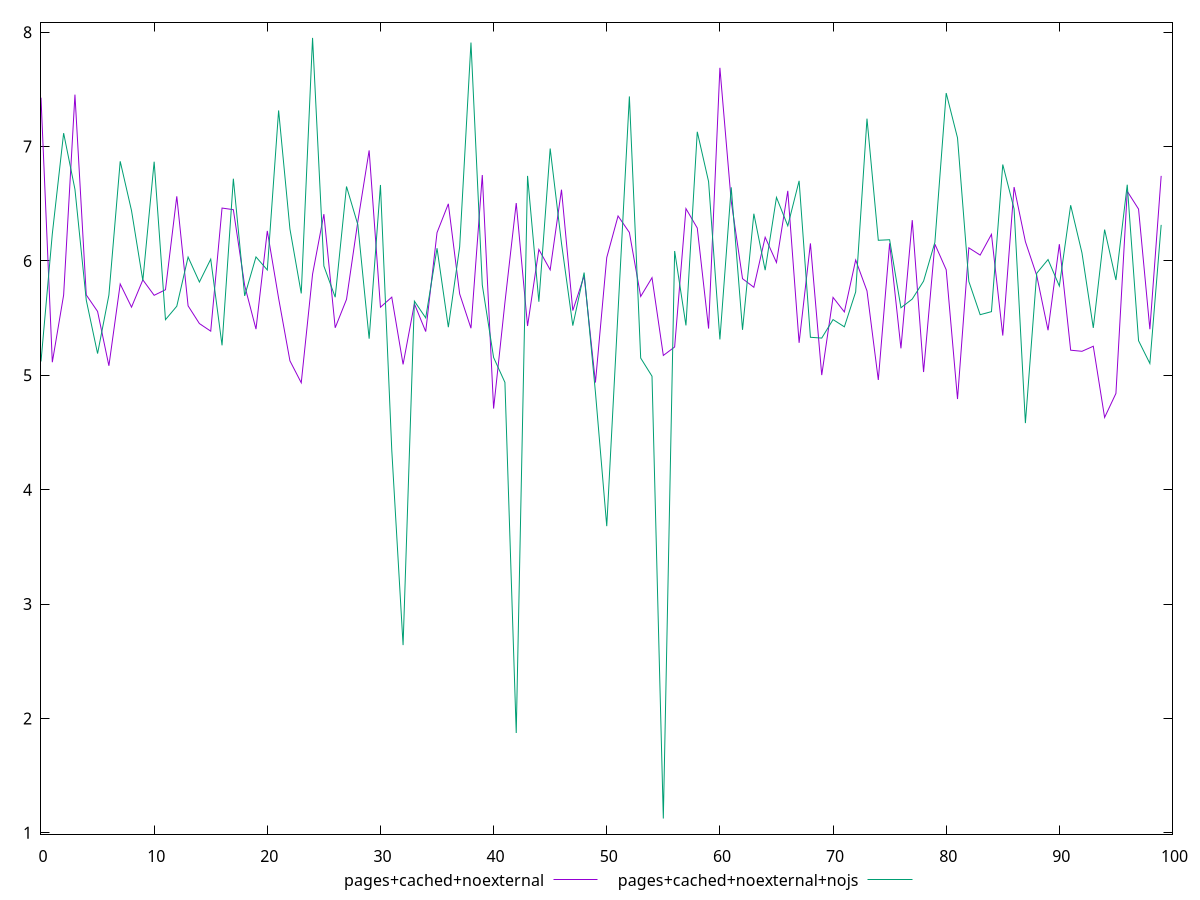 $_pagesCachedNoexternal <<EOF
7.4277
5.114400000000001
5.702
7.4539
5.703
5.5585
5.0833
5.7985
5.5961
5.834499999999999
5.6996
5.7482999999999995
6.5652
5.607399999999999
5.4523
5.386100000000001
6.4624999999999995
6.4482
5.7847
5.404000000000001
6.2626
5.673399999999999
5.1267000000000005
4.935
5.883900000000001
6.4093
5.415699999999999
5.664000000000001
6.3449
6.966499999999999
5.5954999999999995
5.6835
5.095899999999999
5.6252
5.3826
6.247699999999999
6.4995
5.712000000000001
5.4117
6.7509999999999994
4.7094
5.636
6.5062999999999995
5.4314
6.1005
5.922
6.622999999999999
5.5662
5.8687
4.9367
6.0298
6.3931000000000004
6.2487
5.6895
5.8537
5.173799999999999
5.2478
6.457599999999999
6.287700000000001
5.4086
7.6887
6.5236
5.8449
5.769799999999999
6.2072
5.9864
6.612799999999999
5.2844
6.153699999999999
5.0019
5.6814
5.554200000000001
6.0083
5.737699999999999
4.9594000000000005
6.154599999999999
5.2358
6.3568
5.0286
6.147099999999999
5.923
4.792800000000001
6.114699999999999
6.051100000000001
6.2326999999999995
5.3479
6.646
6.168399999999999
5.8729000000000005
5.3941
6.146700000000001
5.2197000000000005
5.21
5.254199999999999
4.6316
4.841599999999998
6.609
6.4535
5.4028
6.743800000000001
EOF
$_pagesCachedNoexternalNojs <<EOF
5.1213
6.2372
7.1175999999999995
6.6261
5.6574
5.19
5.701499999999999
6.8712
6.439800000000001
5.8283
6.867799999999999
5.4866
5.6041
6.034
5.8156
6.015700000000001
5.262200000000001
6.7192
5.694399999999999
6.0351
5.921
7.3161
6.2793
5.7161
7.9501
5.9555
5.683000000000001
6.650899999999999
6.3172999999999995
5.320099999999999
6.6641
4.3468
2.641
5.6486
5.5020999999999995
6.1112
5.4208
6.1223
7.9096
5.790100000000001
5.156
4.9382
1.873000000000001
6.7438
5.6429
6.9828
6.1548
5.4345
5.8984
4.851700000000001
3.681
5.562600000000001
7.438400000000001
5.1509
4.992100000000001
1.125
6.0868
5.4363
7.129300000000001
6.6939
5.313899999999999
6.6438
5.398
6.4129000000000005
5.9195
6.5557
6.3072
6.7006000000000006
5.332599999999999
5.3256000000000006
5.4874
5.4239999999999995
5.729500000000001
7.244
6.180600000000001
6.1855
5.5907
5.6668
5.823600000000001
6.1626
7.4679
7.0759
5.8211
5.5302
5.556699999999999
6.843000000000001
6.455000000000001
4.582400000000001
5.8924
6.0123999999999995
5.7807
6.4871
6.069999999999999
5.4146
6.274099999999999
5.833500000000001
6.6667
5.3029
5.1036
6.3154
EOF
set key outside below
set terminal pngcairo
set output "report_00006_2020-11-02T20-21-41.718Z/network-server-latency/network-server-latency_pages+cached+noexternal_pages+cached+noexternal+nojs.png"
set yrange [0.988498:8.086602]
plot $_pagesCachedNoexternal title "pages+cached+noexternal" with line ,$_pagesCachedNoexternalNojs title "pages+cached+noexternal+nojs" with line ,
